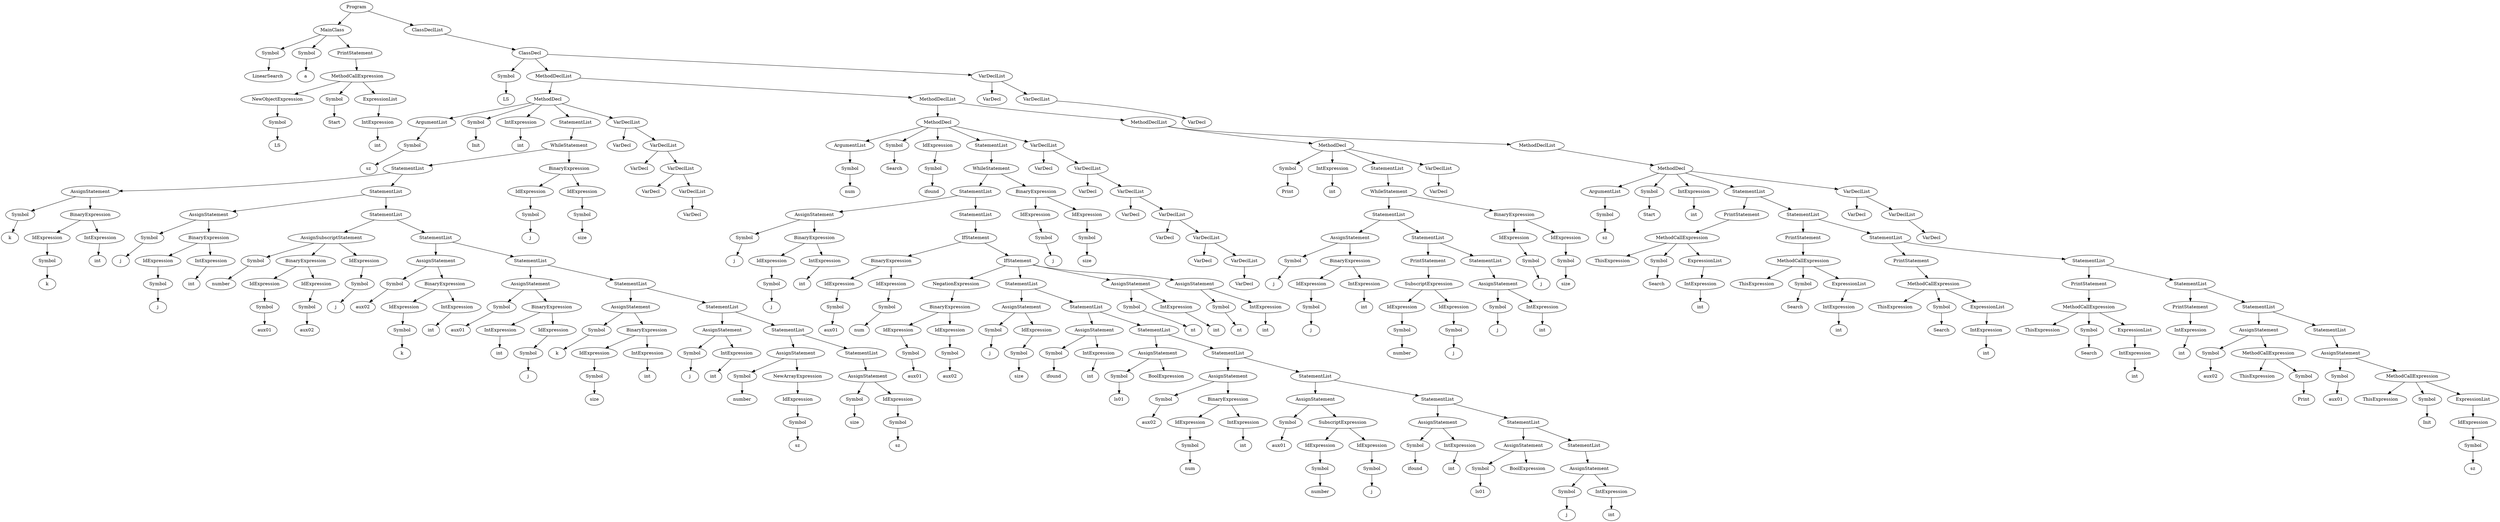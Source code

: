 digraph g {

	{Program0[label="Program"]}->{MainClass1[label="MainClass"]};
	{MainClass1[label="MainClass"]}->{Symbol1[label="Symbol"]};
	{Symbol1[label="Symbol"]}->{Symbol1val[label="LinearSearch"]};
	{MainClass1[label="MainClass"]}->{Symbol2[label="Symbol"]};
	{Symbol2[label="Symbol"]}->{Symbol2val[label="a"]};
	{MainClass1[label="MainClass"]}->{PrintStatement1[label="PrintStatement"]};
	{PrintStatement1[label="PrintStatement"]}->{MethodCallExpression1[label="MethodCallExpression"]};
	{MethodCallExpression1[label="MethodCallExpression"]}->{NewObjectExpression1[label="NewObjectExpression"]};
	{NewObjectExpression1[label="NewObjectExpression"]}->{Symbol3[label="Symbol"]};
	{Symbol3[label="Symbol"]}->{Symbol3val[label="LS"]};
	{MethodCallExpression1[label="MethodCallExpression"]}->{Symbol4[label="Symbol"]};
	{Symbol4[label="Symbol"]}->{Symbol4val[label="Start"]};
	{MethodCallExpression1[label="MethodCallExpression"]}->{ExpressionList1[label="ExpressionList"]};
	{ExpressionList1[label="ExpressionList"]}->{IntExpression1[label="IntExpression"]};
	{IntExpression1[label="IntExpression"]}->{int1[label="int"]};
	{Program0[label="Program"]}->{ClassDeclList1[label="ClassDeclList"]};
	{ClassDeclList1[label="ClassDeclList"]}->{ClassDecl1[label="ClassDecl"]};
	{ClassDecl1[label="ClassDecl"]}->{Symbol5[label="Symbol"]};
	{Symbol5[label="Symbol"]}->{Symbol5val[label="LS"]};
	{ClassDecl1[label="ClassDecl"]}->{MethodDeclList1[label="MethodDeclList"]};
	{MethodDeclList1[label="MethodDeclList"]}->{MethodDecl1[label="MethodDecl"]};
	{MethodDecl1[label="MethodDecl"]}->{ArgumentList1[label="ArgumentList"]};
	{ArgumentList1[label="ArgumentList"]}->{Symbol6[label="Symbol"]};
	{Symbol6[label="Symbol"]}->{Symbol6val[label="sz"]};
	{MethodDecl1[label="MethodDecl"]}->{Symbol7[label="Symbol"]};
	{Symbol7[label="Symbol"]}->{Symbol7val[label="Init"]};
	{MethodDecl1[label="MethodDecl"]}->{IntExpression2[label="IntExpression"]};
	{IntExpression2[label="IntExpression"]}->{int2[label="int"]};
	{MethodDecl1[label="MethodDecl"]}->{StatementList1[label="StatementList"]};
	{StatementList1[label="StatementList"]}->{WhileStatement1[label="WhileStatement"]};
	{WhileStatement1[label="WhileStatement"]}->{StatementList2[label="StatementList"]};
	{StatementList2[label="StatementList"]}->{AssignStatement1[label="AssignStatement"]};
	{AssignStatement1[label="AssignStatement"]}->{Symbol8[label="Symbol"]};
	{Symbol8[label="Symbol"]}->{Symbol8val[label="k"]};
	{AssignStatement1[label="AssignStatement"]}->{BinaryExpression1[label="BinaryExpression"]};
	{BinaryExpression1[label="BinaryExpression"]}->{IdExpression1[label="IdExpression"]};
	{IdExpression1[label="IdExpression"]}->{Symbol9[label="Symbol"]};
	{Symbol9[label="Symbol"]}->{Symbol9val[label="k"]};
	{BinaryExpression1[label="BinaryExpression"]}->{IntExpression3[label="IntExpression"]};
	{IntExpression3[label="IntExpression"]}->{int3[label="int"]};
	{StatementList2[label="StatementList"]}->{StatementList3[label="StatementList"]};
	{StatementList3[label="StatementList"]}->{AssignStatement2[label="AssignStatement"]};
	{AssignStatement2[label="AssignStatement"]}->{Symbol10[label="Symbol"]};
	{Symbol10[label="Symbol"]}->{Symbol10val[label="j"]};
	{AssignStatement2[label="AssignStatement"]}->{BinaryExpression2[label="BinaryExpression"]};
	{BinaryExpression2[label="BinaryExpression"]}->{IdExpression2[label="IdExpression"]};
	{IdExpression2[label="IdExpression"]}->{Symbol11[label="Symbol"]};
	{Symbol11[label="Symbol"]}->{Symbol11val[label="j"]};
	{BinaryExpression2[label="BinaryExpression"]}->{IntExpression4[label="IntExpression"]};
	{IntExpression4[label="IntExpression"]}->{int4[label="int"]};
	{StatementList3[label="StatementList"]}->{StatementList4[label="StatementList"]};
	{StatementList4[label="StatementList"]}->{AssignSubscriptStatement1[label="AssignSubscriptStatement"]};
	{AssignSubscriptStatement1[label="AssignSubscriptStatement"]}->{Symbol12[label="Symbol"]};
	{Symbol12[label="Symbol"]}->{Symbol12val[label="number"]};
	{AssignSubscriptStatement1[label="AssignSubscriptStatement"]}->{BinaryExpression3[label="BinaryExpression"]};
	{BinaryExpression3[label="BinaryExpression"]}->{IdExpression3[label="IdExpression"]};
	{IdExpression3[label="IdExpression"]}->{Symbol13[label="Symbol"]};
	{Symbol13[label="Symbol"]}->{Symbol13val[label="aux01"]};
	{BinaryExpression3[label="BinaryExpression"]}->{IdExpression4[label="IdExpression"]};
	{IdExpression4[label="IdExpression"]}->{Symbol14[label="Symbol"]};
	{Symbol14[label="Symbol"]}->{Symbol14val[label="aux02"]};
	{AssignSubscriptStatement1[label="AssignSubscriptStatement"]}->{IdExpression5[label="IdExpression"]};
	{IdExpression5[label="IdExpression"]}->{Symbol15[label="Symbol"]};
	{Symbol15[label="Symbol"]}->{Symbol15val[label="j"]};
	{StatementList4[label="StatementList"]}->{StatementList5[label="StatementList"]};
	{StatementList5[label="StatementList"]}->{AssignStatement3[label="AssignStatement"]};
	{AssignStatement3[label="AssignStatement"]}->{Symbol16[label="Symbol"]};
	{Symbol16[label="Symbol"]}->{Symbol16val[label="aux02"]};
	{AssignStatement3[label="AssignStatement"]}->{BinaryExpression4[label="BinaryExpression"]};
	{BinaryExpression4[label="BinaryExpression"]}->{IdExpression6[label="IdExpression"]};
	{IdExpression6[label="IdExpression"]}->{Symbol17[label="Symbol"]};
	{Symbol17[label="Symbol"]}->{Symbol17val[label="k"]};
	{BinaryExpression4[label="BinaryExpression"]}->{IntExpression5[label="IntExpression"]};
	{IntExpression5[label="IntExpression"]}->{int5[label="int"]};
	{StatementList5[label="StatementList"]}->{StatementList6[label="StatementList"]};
	{StatementList6[label="StatementList"]}->{AssignStatement4[label="AssignStatement"]};
	{AssignStatement4[label="AssignStatement"]}->{Symbol18[label="Symbol"]};
	{Symbol18[label="Symbol"]}->{Symbol18val[label="aux01"]};
	{AssignStatement4[label="AssignStatement"]}->{BinaryExpression5[label="BinaryExpression"]};
	{BinaryExpression5[label="BinaryExpression"]}->{IntExpression6[label="IntExpression"]};
	{IntExpression6[label="IntExpression"]}->{int6[label="int"]};
	{BinaryExpression5[label="BinaryExpression"]}->{IdExpression7[label="IdExpression"]};
	{IdExpression7[label="IdExpression"]}->{Symbol19[label="Symbol"]};
	{Symbol19[label="Symbol"]}->{Symbol19val[label="j"]};
	{WhileStatement1[label="WhileStatement"]}->{BinaryExpression6[label="BinaryExpression"]};
	{BinaryExpression6[label="BinaryExpression"]}->{IdExpression8[label="IdExpression"]};
	{IdExpression8[label="IdExpression"]}->{Symbol20[label="Symbol"]};
	{Symbol20[label="Symbol"]}->{Symbol20val[label="j"]};
	{BinaryExpression6[label="BinaryExpression"]}->{IdExpression9[label="IdExpression"]};
	{IdExpression9[label="IdExpression"]}->{Symbol21[label="Symbol"]};
	{Symbol21[label="Symbol"]}->{Symbol21val[label="size"]};
	{StatementList6[label="StatementList"]}->{StatementList7[label="StatementList"]};
	{StatementList7[label="StatementList"]}->{AssignStatement5[label="AssignStatement"]};
	{AssignStatement5[label="AssignStatement"]}->{Symbol22[label="Symbol"]};
	{Symbol22[label="Symbol"]}->{Symbol22val[label="k"]};
	{AssignStatement5[label="AssignStatement"]}->{BinaryExpression7[label="BinaryExpression"]};
	{BinaryExpression7[label="BinaryExpression"]}->{IdExpression10[label="IdExpression"]};
	{IdExpression10[label="IdExpression"]}->{Symbol23[label="Symbol"]};
	{Symbol23[label="Symbol"]}->{Symbol23val[label="size"]};
	{BinaryExpression7[label="BinaryExpression"]}->{IntExpression7[label="IntExpression"]};
	{IntExpression7[label="IntExpression"]}->{int7[label="int"]};
	{StatementList7[label="StatementList"]}->{StatementList8[label="StatementList"]};
	{StatementList8[label="StatementList"]}->{AssignStatement6[label="AssignStatement"]};
	{AssignStatement6[label="AssignStatement"]}->{Symbol24[label="Symbol"]};
	{Symbol24[label="Symbol"]}->{Symbol24val[label="j"]};
	{AssignStatement6[label="AssignStatement"]}->{IntExpression8[label="IntExpression"]};
	{IntExpression8[label="IntExpression"]}->{int8[label="int"]};
	{StatementList8[label="StatementList"]}->{StatementList9[label="StatementList"]};
	{StatementList9[label="StatementList"]}->{AssignStatement7[label="AssignStatement"]};
	{AssignStatement7[label="AssignStatement"]}->{Symbol25[label="Symbol"]};
	{Symbol25[label="Symbol"]}->{Symbol25val[label="number"]};
	{AssignStatement7[label="AssignStatement"]}->{NewArrayExpression1[label="NewArrayExpression"]};
	{NewArrayExpression1[label="NewArrayExpression"]}->{IdExpression11[label="IdExpression"]};
	{IdExpression11[label="IdExpression"]}->{Symbol26[label="Symbol"]};
	{Symbol26[label="Symbol"]}->{Symbol26val[label="sz"]};
	{StatementList9[label="StatementList"]}->{StatementList10[label="StatementList"]};
	{StatementList10[label="StatementList"]}->{AssignStatement8[label="AssignStatement"]};
	{AssignStatement8[label="AssignStatement"]}->{Symbol27[label="Symbol"]};
	{Symbol27[label="Symbol"]}->{Symbol27val[label="size"]};
	{AssignStatement8[label="AssignStatement"]}->{IdExpression12[label="IdExpression"]};
	{IdExpression12[label="IdExpression"]}->{Symbol28[label="Symbol"]};
	{Symbol28[label="Symbol"]}->{Symbol28val[label="sz"]};
	{MethodDecl1[label="MethodDecl"]}->{VarDeclList1[label="VarDeclList"]};
	{VarDeclList1[label="VarDeclList"]}->{VarDecl1[label="VarDecl"]};
	{VarDeclList1[label="VarDeclList"]}->{VarDeclList2[label="VarDeclList"]};
	{VarDeclList2[label="VarDeclList"]}->{VarDecl2[label="VarDecl"]};
	{VarDeclList2[label="VarDeclList"]}->{VarDeclList3[label="VarDeclList"]};
	{VarDeclList3[label="VarDeclList"]}->{VarDecl3[label="VarDecl"]};
	{VarDeclList3[label="VarDeclList"]}->{VarDeclList4[label="VarDeclList"]};
	{VarDeclList4[label="VarDeclList"]}->{VarDecl4[label="VarDecl"]};
	{MethodDeclList1[label="MethodDeclList"]}->{MethodDeclList2[label="MethodDeclList"]};
	{MethodDeclList2[label="MethodDeclList"]}->{MethodDecl2[label="MethodDecl"]};
	{MethodDecl2[label="MethodDecl"]}->{ArgumentList2[label="ArgumentList"]};
	{ArgumentList2[label="ArgumentList"]}->{Symbol29[label="Symbol"]};
	{Symbol29[label="Symbol"]}->{Symbol29val[label="num"]};
	{MethodDecl2[label="MethodDecl"]}->{Symbol30[label="Symbol"]};
	{Symbol30[label="Symbol"]}->{Symbol30val[label="Search"]};
	{MethodDecl2[label="MethodDecl"]}->{IdExpression13[label="IdExpression"]};
	{IdExpression13[label="IdExpression"]}->{Symbol31[label="Symbol"]};
	{Symbol31[label="Symbol"]}->{Symbol31val[label="ifound"]};
	{MethodDecl2[label="MethodDecl"]}->{StatementList11[label="StatementList"]};
	{StatementList11[label="StatementList"]}->{WhileStatement2[label="WhileStatement"]};
	{WhileStatement2[label="WhileStatement"]}->{StatementList12[label="StatementList"]};
	{StatementList12[label="StatementList"]}->{AssignStatement9[label="AssignStatement"]};
	{AssignStatement9[label="AssignStatement"]}->{Symbol32[label="Symbol"]};
	{Symbol32[label="Symbol"]}->{Symbol32val[label="j"]};
	{AssignStatement9[label="AssignStatement"]}->{BinaryExpression8[label="BinaryExpression"]};
	{BinaryExpression8[label="BinaryExpression"]}->{IdExpression14[label="IdExpression"]};
	{IdExpression14[label="IdExpression"]}->{Symbol33[label="Symbol"]};
	{Symbol33[label="Symbol"]}->{Symbol33val[label="j"]};
	{BinaryExpression8[label="BinaryExpression"]}->{IntExpression9[label="IntExpression"]};
	{IntExpression9[label="IntExpression"]}->{int9[label="int"]};
	{StatementList12[label="StatementList"]}->{StatementList13[label="StatementList"]};
	{StatementList13[label="StatementList"]}->{IfStatement1[label="IfStatement"]};
	{IfStatement1[label="IfStatement"]}->{BinaryExpression9[label="BinaryExpression"]};
	{BinaryExpression9[label="BinaryExpression"]}->{IdExpression15[label="IdExpression"]};
	{IdExpression15[label="IdExpression"]}->{Symbol34[label="Symbol"]};
	{Symbol34[label="Symbol"]}->{Symbol34val[label="aux01"]};
	{BinaryExpression9[label="BinaryExpression"]}->{IdExpression16[label="IdExpression"]};
	{IdExpression16[label="IdExpression"]}->{Symbol35[label="Symbol"]};
	{Symbol35[label="Symbol"]}->{Symbol35val[label="num"]};
	{IfStatement1[label="IfStatement"]}->{IfStatement2[label="IfStatement"]};
	{IfStatement2[label="IfStatement"]}->{NegationExpression1[label="NegationExpression"]};
	{NegationExpression1[label="NegationExpression"]}->{BinaryExpression10[label="BinaryExpression"]};
	{BinaryExpression10[label="BinaryExpression"]}->{IdExpression17[label="IdExpression"]};
	{IdExpression17[label="IdExpression"]}->{Symbol36[label="Symbol"]};
	{Symbol36[label="Symbol"]}->{Symbol36val[label="aux01"]};
	{BinaryExpression10[label="BinaryExpression"]}->{IdExpression18[label="IdExpression"]};
	{IdExpression18[label="IdExpression"]}->{Symbol37[label="Symbol"]};
	{Symbol37[label="Symbol"]}->{Symbol37val[label="aux02"]};
	{IfStatement2[label="IfStatement"]}->{StatementList14[label="StatementList"]};
	{StatementList14[label="StatementList"]}->{AssignStatement10[label="AssignStatement"]};
	{AssignStatement10[label="AssignStatement"]}->{Symbol38[label="Symbol"]};
	{Symbol38[label="Symbol"]}->{Symbol38val[label="j"]};
	{AssignStatement10[label="AssignStatement"]}->{IdExpression19[label="IdExpression"]};
	{IdExpression19[label="IdExpression"]}->{Symbol39[label="Symbol"]};
	{Symbol39[label="Symbol"]}->{Symbol39val[label="size"]};
	{StatementList14[label="StatementList"]}->{StatementList15[label="StatementList"]};
	{StatementList15[label="StatementList"]}->{AssignStatement11[label="AssignStatement"]};
	{AssignStatement11[label="AssignStatement"]}->{Symbol40[label="Symbol"]};
	{Symbol40[label="Symbol"]}->{Symbol40val[label="ifound"]};
	{AssignStatement11[label="AssignStatement"]}->{IntExpression10[label="IntExpression"]};
	{IntExpression10[label="IntExpression"]}->{int10[label="int"]};
	{StatementList15[label="StatementList"]}->{StatementList16[label="StatementList"]};
	{StatementList16[label="StatementList"]}->{AssignStatement12[label="AssignStatement"]};
	{AssignStatement12[label="AssignStatement"]}->{Symbol41[label="Symbol"]};
	{Symbol41[label="Symbol"]}->{Symbol41val[label="ls01"]};
	{AssignStatement12[label="AssignStatement"]}->{BoolExpression1[label="BoolExpression"]};
	{IfStatement2[label="IfStatement"]}->{AssignStatement13[label="AssignStatement"]};
	{AssignStatement13[label="AssignStatement"]}->{Symbol42[label="Symbol"]};
	{Symbol42[label="Symbol"]}->{Symbol42val[label="nt"]};
	{AssignStatement13[label="AssignStatement"]}->{IntExpression11[label="IntExpression"]};
	{IntExpression11[label="IntExpression"]}->{int11[label="int"]};
	{IfStatement2[label="IfStatement"]}->{AssignStatement14[label="AssignStatement"]};
	{AssignStatement14[label="AssignStatement"]}->{Symbol43[label="Symbol"]};
	{Symbol43[label="Symbol"]}->{Symbol43val[label="nt"]};
	{AssignStatement14[label="AssignStatement"]}->{IntExpression12[label="IntExpression"]};
	{IntExpression12[label="IntExpression"]}->{int12[label="int"]};
	{StatementList16[label="StatementList"]}->{StatementList17[label="StatementList"]};
	{StatementList17[label="StatementList"]}->{AssignStatement15[label="AssignStatement"]};
	{AssignStatement15[label="AssignStatement"]}->{Symbol44[label="Symbol"]};
	{Symbol44[label="Symbol"]}->{Symbol44val[label="aux02"]};
	{AssignStatement15[label="AssignStatement"]}->{BinaryExpression11[label="BinaryExpression"]};
	{BinaryExpression11[label="BinaryExpression"]}->{IdExpression20[label="IdExpression"]};
	{IdExpression20[label="IdExpression"]}->{Symbol45[label="Symbol"]};
	{Symbol45[label="Symbol"]}->{Symbol45val[label="num"]};
	{BinaryExpression11[label="BinaryExpression"]}->{IntExpression13[label="IntExpression"]};
	{IntExpression13[label="IntExpression"]}->{int13[label="int"]};
	{StatementList17[label="StatementList"]}->{StatementList18[label="StatementList"]};
	{StatementList18[label="StatementList"]}->{AssignStatement16[label="AssignStatement"]};
	{AssignStatement16[label="AssignStatement"]}->{Symbol46[label="Symbol"]};
	{Symbol46[label="Symbol"]}->{Symbol46val[label="aux01"]};
	{AssignStatement16[label="AssignStatement"]}->{SubscriptExpression1[label="SubscriptExpression"]};
	{SubscriptExpression1[label="SubscriptExpression"]}->{IdExpression21[label="IdExpression"]};
	{IdExpression21[label="IdExpression"]}->{Symbol47[label="Symbol"]};
	{Symbol47[label="Symbol"]}->{Symbol47val[label="number"]};
	{SubscriptExpression1[label="SubscriptExpression"]}->{IdExpression22[label="IdExpression"]};
	{IdExpression22[label="IdExpression"]}->{Symbol48[label="Symbol"]};
	{Symbol48[label="Symbol"]}->{Symbol48val[label="j"]};
	{WhileStatement2[label="WhileStatement"]}->{BinaryExpression12[label="BinaryExpression"]};
	{BinaryExpression12[label="BinaryExpression"]}->{IdExpression23[label="IdExpression"]};
	{IdExpression23[label="IdExpression"]}->{Symbol49[label="Symbol"]};
	{Symbol49[label="Symbol"]}->{Symbol49val[label="j"]};
	{BinaryExpression12[label="BinaryExpression"]}->{IdExpression24[label="IdExpression"]};
	{IdExpression24[label="IdExpression"]}->{Symbol50[label="Symbol"]};
	{Symbol50[label="Symbol"]}->{Symbol50val[label="size"]};
	{StatementList18[label="StatementList"]}->{StatementList19[label="StatementList"]};
	{StatementList19[label="StatementList"]}->{AssignStatement17[label="AssignStatement"]};
	{AssignStatement17[label="AssignStatement"]}->{Symbol51[label="Symbol"]};
	{Symbol51[label="Symbol"]}->{Symbol51val[label="ifound"]};
	{AssignStatement17[label="AssignStatement"]}->{IntExpression14[label="IntExpression"]};
	{IntExpression14[label="IntExpression"]}->{int14[label="int"]};
	{StatementList19[label="StatementList"]}->{StatementList20[label="StatementList"]};
	{StatementList20[label="StatementList"]}->{AssignStatement18[label="AssignStatement"]};
	{AssignStatement18[label="AssignStatement"]}->{Symbol52[label="Symbol"]};
	{Symbol52[label="Symbol"]}->{Symbol52val[label="ls01"]};
	{AssignStatement18[label="AssignStatement"]}->{BoolExpression2[label="BoolExpression"]};
	{StatementList20[label="StatementList"]}->{StatementList21[label="StatementList"]};
	{StatementList21[label="StatementList"]}->{AssignStatement19[label="AssignStatement"]};
	{AssignStatement19[label="AssignStatement"]}->{Symbol53[label="Symbol"]};
	{Symbol53[label="Symbol"]}->{Symbol53val[label="j"]};
	{AssignStatement19[label="AssignStatement"]}->{IntExpression15[label="IntExpression"]};
	{IntExpression15[label="IntExpression"]}->{int15[label="int"]};
	{MethodDecl2[label="MethodDecl"]}->{VarDeclList5[label="VarDeclList"]};
	{VarDeclList5[label="VarDeclList"]}->{VarDecl5[label="VarDecl"]};
	{VarDeclList5[label="VarDeclList"]}->{VarDeclList6[label="VarDeclList"]};
	{VarDeclList6[label="VarDeclList"]}->{VarDecl6[label="VarDecl"]};
	{VarDeclList6[label="VarDeclList"]}->{VarDeclList7[label="VarDeclList"]};
	{VarDeclList7[label="VarDeclList"]}->{VarDecl7[label="VarDecl"]};
	{VarDeclList7[label="VarDeclList"]}->{VarDeclList8[label="VarDeclList"]};
	{VarDeclList8[label="VarDeclList"]}->{VarDecl8[label="VarDecl"]};
	{VarDeclList8[label="VarDeclList"]}->{VarDeclList9[label="VarDeclList"]};
	{VarDeclList9[label="VarDeclList"]}->{VarDecl9[label="VarDecl"]};
	{VarDeclList9[label="VarDeclList"]}->{VarDeclList10[label="VarDeclList"]};
	{VarDeclList10[label="VarDeclList"]}->{VarDecl10[label="VarDecl"]};
	{MethodDeclList2[label="MethodDeclList"]}->{MethodDeclList3[label="MethodDeclList"]};
	{MethodDeclList3[label="MethodDeclList"]}->{MethodDecl3[label="MethodDecl"]};
	{MethodDecl3[label="MethodDecl"]}->{Symbol54[label="Symbol"]};
	{Symbol54[label="Symbol"]}->{Symbol54val[label="Print"]};
	{MethodDecl3[label="MethodDecl"]}->{IntExpression16[label="IntExpression"]};
	{IntExpression16[label="IntExpression"]}->{int16[label="int"]};
	{MethodDecl3[label="MethodDecl"]}->{StatementList22[label="StatementList"]};
	{StatementList22[label="StatementList"]}->{WhileStatement3[label="WhileStatement"]};
	{WhileStatement3[label="WhileStatement"]}->{StatementList23[label="StatementList"]};
	{StatementList23[label="StatementList"]}->{AssignStatement20[label="AssignStatement"]};
	{AssignStatement20[label="AssignStatement"]}->{Symbol55[label="Symbol"]};
	{Symbol55[label="Symbol"]}->{Symbol55val[label="j"]};
	{AssignStatement20[label="AssignStatement"]}->{BinaryExpression13[label="BinaryExpression"]};
	{BinaryExpression13[label="BinaryExpression"]}->{IdExpression25[label="IdExpression"]};
	{IdExpression25[label="IdExpression"]}->{Symbol56[label="Symbol"]};
	{Symbol56[label="Symbol"]}->{Symbol56val[label="j"]};
	{BinaryExpression13[label="BinaryExpression"]}->{IntExpression17[label="IntExpression"]};
	{IntExpression17[label="IntExpression"]}->{int17[label="int"]};
	{StatementList23[label="StatementList"]}->{StatementList24[label="StatementList"]};
	{StatementList24[label="StatementList"]}->{PrintStatement2[label="PrintStatement"]};
	{PrintStatement2[label="PrintStatement"]}->{SubscriptExpression2[label="SubscriptExpression"]};
	{SubscriptExpression2[label="SubscriptExpression"]}->{IdExpression26[label="IdExpression"]};
	{IdExpression26[label="IdExpression"]}->{Symbol57[label="Symbol"]};
	{Symbol57[label="Symbol"]}->{Symbol57val[label="number"]};
	{SubscriptExpression2[label="SubscriptExpression"]}->{IdExpression27[label="IdExpression"]};
	{IdExpression27[label="IdExpression"]}->{Symbol58[label="Symbol"]};
	{Symbol58[label="Symbol"]}->{Symbol58val[label="j"]};
	{WhileStatement3[label="WhileStatement"]}->{BinaryExpression14[label="BinaryExpression"]};
	{BinaryExpression14[label="BinaryExpression"]}->{IdExpression28[label="IdExpression"]};
	{IdExpression28[label="IdExpression"]}->{Symbol59[label="Symbol"]};
	{Symbol59[label="Symbol"]}->{Symbol59val[label="j"]};
	{BinaryExpression14[label="BinaryExpression"]}->{IdExpression29[label="IdExpression"]};
	{IdExpression29[label="IdExpression"]}->{Symbol60[label="Symbol"]};
	{Symbol60[label="Symbol"]}->{Symbol60val[label="size"]};
	{StatementList24[label="StatementList"]}->{StatementList25[label="StatementList"]};
	{StatementList25[label="StatementList"]}->{AssignStatement21[label="AssignStatement"]};
	{AssignStatement21[label="AssignStatement"]}->{Symbol61[label="Symbol"]};
	{Symbol61[label="Symbol"]}->{Symbol61val[label="j"]};
	{AssignStatement21[label="AssignStatement"]}->{IntExpression18[label="IntExpression"]};
	{IntExpression18[label="IntExpression"]}->{int18[label="int"]};
	{MethodDecl3[label="MethodDecl"]}->{VarDeclList11[label="VarDeclList"]};
	{VarDeclList11[label="VarDeclList"]}->{VarDecl11[label="VarDecl"]};
	{MethodDeclList3[label="MethodDeclList"]}->{MethodDeclList4[label="MethodDeclList"]};
	{MethodDeclList4[label="MethodDeclList"]}->{MethodDecl4[label="MethodDecl"]};
	{MethodDecl4[label="MethodDecl"]}->{ArgumentList3[label="ArgumentList"]};
	{ArgumentList3[label="ArgumentList"]}->{Symbol62[label="Symbol"]};
	{Symbol62[label="Symbol"]}->{Symbol62val[label="sz"]};
	{MethodDecl4[label="MethodDecl"]}->{Symbol63[label="Symbol"]};
	{Symbol63[label="Symbol"]}->{Symbol63val[label="Start"]};
	{MethodDecl4[label="MethodDecl"]}->{IntExpression19[label="IntExpression"]};
	{IntExpression19[label="IntExpression"]}->{int19[label="int"]};
	{MethodDecl4[label="MethodDecl"]}->{StatementList26[label="StatementList"]};
	{StatementList26[label="StatementList"]}->{PrintStatement3[label="PrintStatement"]};
	{PrintStatement3[label="PrintStatement"]}->{MethodCallExpression2[label="MethodCallExpression"]};
	{MethodCallExpression2[label="MethodCallExpression"]}->{ThisExpression1[label="ThisExpression"]};
	{MethodCallExpression2[label="MethodCallExpression"]}->{Symbol64[label="Symbol"]};
	{Symbol64[label="Symbol"]}->{Symbol64val[label="Search"]};
	{MethodCallExpression2[label="MethodCallExpression"]}->{ExpressionList2[label="ExpressionList"]};
	{ExpressionList2[label="ExpressionList"]}->{IntExpression20[label="IntExpression"]};
	{IntExpression20[label="IntExpression"]}->{int20[label="int"]};
	{StatementList26[label="StatementList"]}->{StatementList27[label="StatementList"]};
	{StatementList27[label="StatementList"]}->{PrintStatement4[label="PrintStatement"]};
	{PrintStatement4[label="PrintStatement"]}->{MethodCallExpression3[label="MethodCallExpression"]};
	{MethodCallExpression3[label="MethodCallExpression"]}->{ThisExpression2[label="ThisExpression"]};
	{MethodCallExpression3[label="MethodCallExpression"]}->{Symbol65[label="Symbol"]};
	{Symbol65[label="Symbol"]}->{Symbol65val[label="Search"]};
	{MethodCallExpression3[label="MethodCallExpression"]}->{ExpressionList3[label="ExpressionList"]};
	{ExpressionList3[label="ExpressionList"]}->{IntExpression21[label="IntExpression"]};
	{IntExpression21[label="IntExpression"]}->{int21[label="int"]};
	{StatementList27[label="StatementList"]}->{StatementList28[label="StatementList"]};
	{StatementList28[label="StatementList"]}->{PrintStatement5[label="PrintStatement"]};
	{PrintStatement5[label="PrintStatement"]}->{MethodCallExpression4[label="MethodCallExpression"]};
	{MethodCallExpression4[label="MethodCallExpression"]}->{ThisExpression3[label="ThisExpression"]};
	{MethodCallExpression4[label="MethodCallExpression"]}->{Symbol66[label="Symbol"]};
	{Symbol66[label="Symbol"]}->{Symbol66val[label="Search"]};
	{MethodCallExpression4[label="MethodCallExpression"]}->{ExpressionList4[label="ExpressionList"]};
	{ExpressionList4[label="ExpressionList"]}->{IntExpression22[label="IntExpression"]};
	{IntExpression22[label="IntExpression"]}->{int22[label="int"]};
	{StatementList28[label="StatementList"]}->{StatementList29[label="StatementList"]};
	{StatementList29[label="StatementList"]}->{PrintStatement6[label="PrintStatement"]};
	{PrintStatement6[label="PrintStatement"]}->{MethodCallExpression5[label="MethodCallExpression"]};
	{MethodCallExpression5[label="MethodCallExpression"]}->{ThisExpression4[label="ThisExpression"]};
	{MethodCallExpression5[label="MethodCallExpression"]}->{Symbol67[label="Symbol"]};
	{Symbol67[label="Symbol"]}->{Symbol67val[label="Search"]};
	{MethodCallExpression5[label="MethodCallExpression"]}->{ExpressionList5[label="ExpressionList"]};
	{ExpressionList5[label="ExpressionList"]}->{IntExpression23[label="IntExpression"]};
	{IntExpression23[label="IntExpression"]}->{int23[label="int"]};
	{StatementList29[label="StatementList"]}->{StatementList30[label="StatementList"]};
	{StatementList30[label="StatementList"]}->{PrintStatement7[label="PrintStatement"]};
	{PrintStatement7[label="PrintStatement"]}->{IntExpression24[label="IntExpression"]};
	{IntExpression24[label="IntExpression"]}->{int24[label="int"]};
	{StatementList30[label="StatementList"]}->{StatementList31[label="StatementList"]};
	{StatementList31[label="StatementList"]}->{AssignStatement22[label="AssignStatement"]};
	{AssignStatement22[label="AssignStatement"]}->{Symbol68[label="Symbol"]};
	{Symbol68[label="Symbol"]}->{Symbol68val[label="aux02"]};
	{AssignStatement22[label="AssignStatement"]}->{MethodCallExpression6[label="MethodCallExpression"]};
	{MethodCallExpression6[label="MethodCallExpression"]}->{ThisExpression5[label="ThisExpression"]};
	{MethodCallExpression6[label="MethodCallExpression"]}->{Symbol69[label="Symbol"]};
	{Symbol69[label="Symbol"]}->{Symbol69val[label="Print"]};
	{StatementList31[label="StatementList"]}->{StatementList32[label="StatementList"]};
	{StatementList32[label="StatementList"]}->{AssignStatement23[label="AssignStatement"]};
	{AssignStatement23[label="AssignStatement"]}->{Symbol70[label="Symbol"]};
	{Symbol70[label="Symbol"]}->{Symbol70val[label="aux01"]};
	{AssignStatement23[label="AssignStatement"]}->{MethodCallExpression7[label="MethodCallExpression"]};
	{MethodCallExpression7[label="MethodCallExpression"]}->{ThisExpression6[label="ThisExpression"]};
	{MethodCallExpression7[label="MethodCallExpression"]}->{Symbol71[label="Symbol"]};
	{Symbol71[label="Symbol"]}->{Symbol71val[label="Init"]};
	{MethodCallExpression7[label="MethodCallExpression"]}->{ExpressionList6[label="ExpressionList"]};
	{ExpressionList6[label="ExpressionList"]}->{IdExpression30[label="IdExpression"]};
	{IdExpression30[label="IdExpression"]}->{Symbol72[label="Symbol"]};
	{Symbol72[label="Symbol"]}->{Symbol72val[label="sz"]};
	{MethodDecl4[label="MethodDecl"]}->{VarDeclList12[label="VarDeclList"]};
	{VarDeclList12[label="VarDeclList"]}->{VarDecl12[label="VarDecl"]};
	{VarDeclList12[label="VarDeclList"]}->{VarDeclList13[label="VarDeclList"]};
	{VarDeclList13[label="VarDeclList"]}->{VarDecl13[label="VarDecl"]};
	{ClassDecl1[label="ClassDecl"]}->{VarDeclList14[label="VarDeclList"]};
	{VarDeclList14[label="VarDeclList"]}->{VarDecl14[label="VarDecl"]};
	{VarDeclList14[label="VarDeclList"]}->{VarDeclList15[label="VarDeclList"]};
	{VarDeclList15[label="VarDeclList"]}->{VarDecl15[label="VarDecl"]};
}